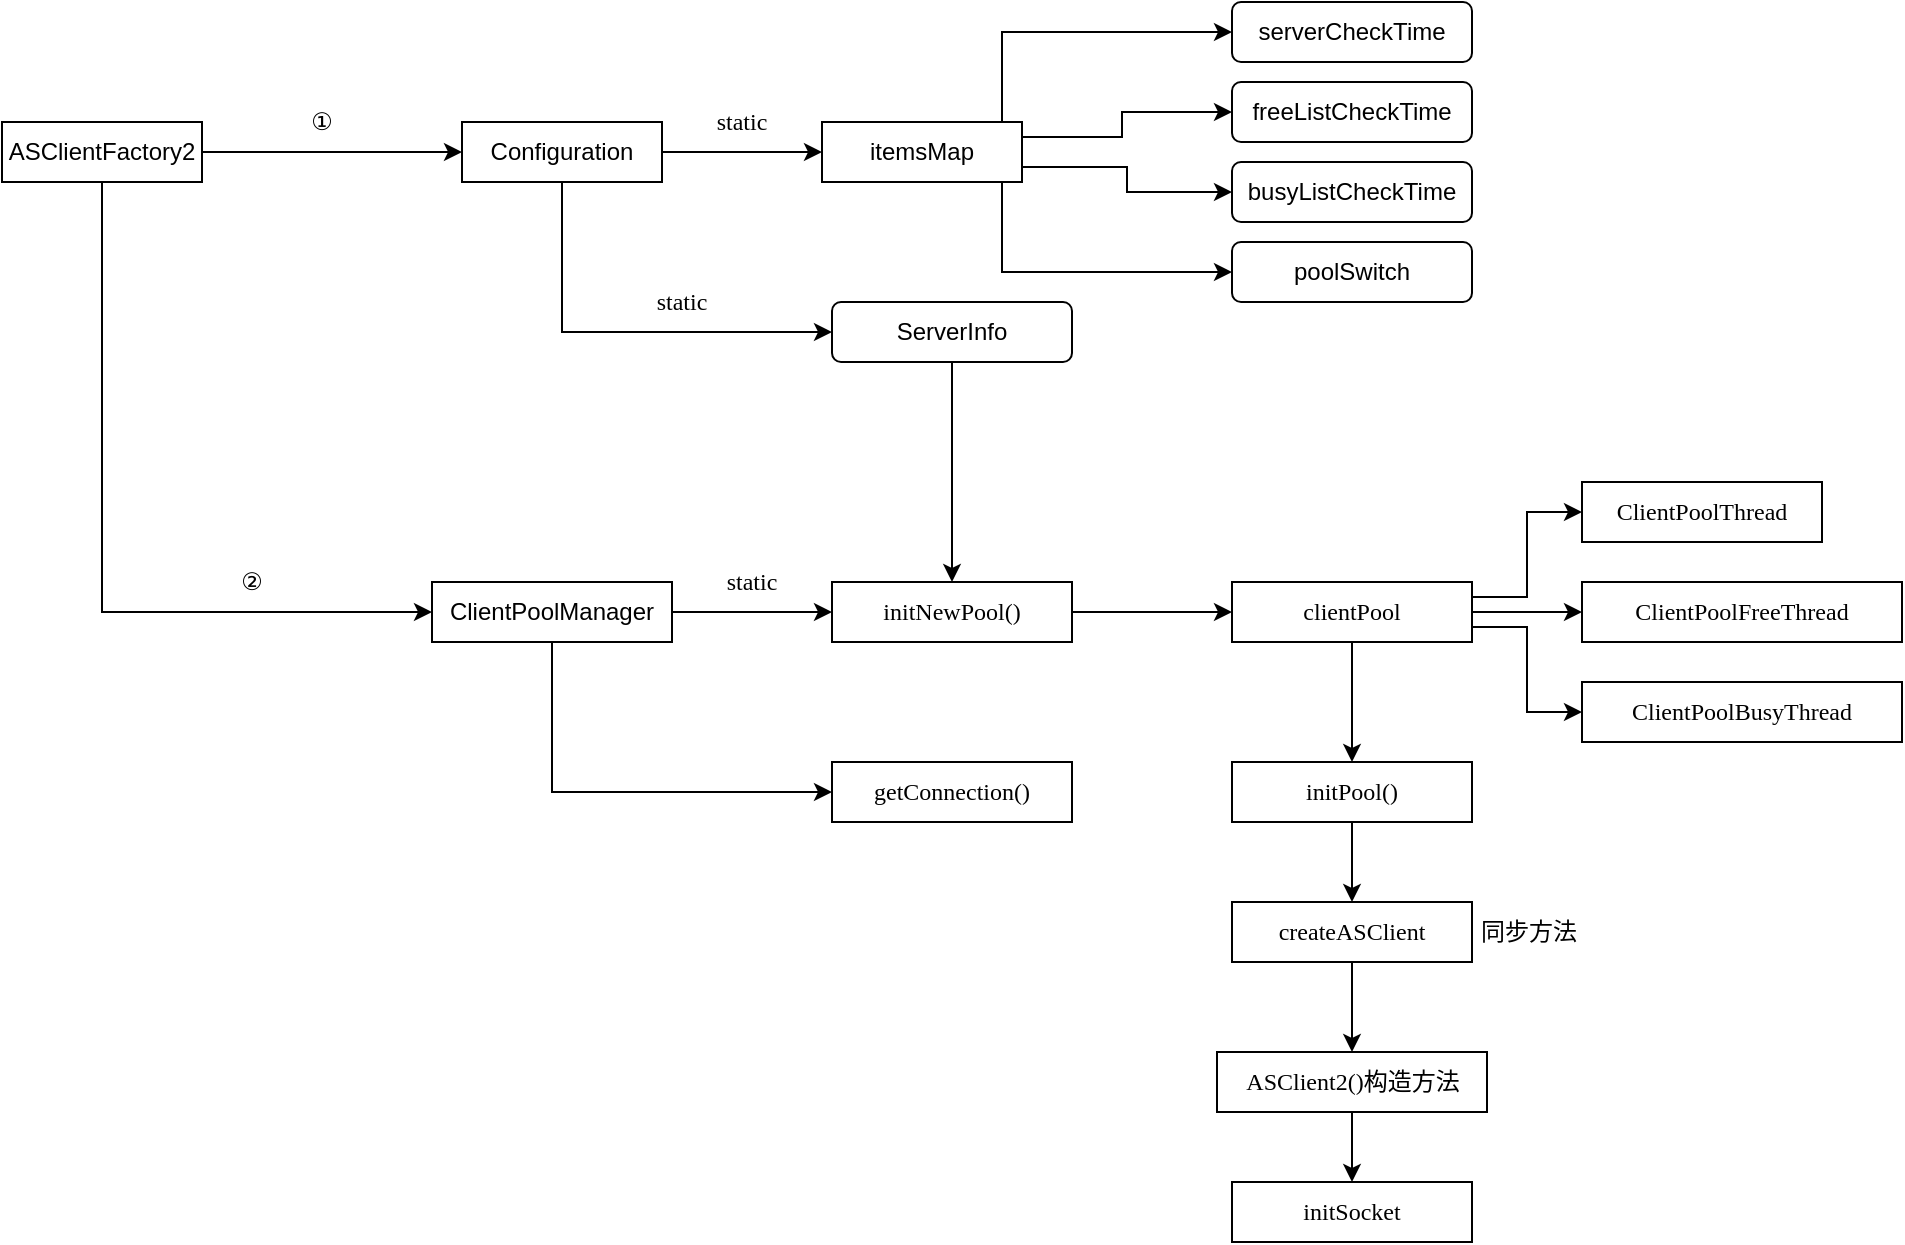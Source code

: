 <mxfile version="13.3.9" type="device"><diagram id="Vv-rn07Mq5VQBLKc2HbC" name="第 1 页"><mxGraphModel dx="1422" dy="832" grid="1" gridSize="10" guides="1" tooltips="1" connect="1" arrows="1" fold="1" page="1" pageScale="1" pageWidth="1654" pageHeight="1169" math="0" shadow="0"><root><mxCell id="0"/><mxCell id="1" parent="0"/><mxCell id="vtb3RUgDXy1sW8VhbMZ5-9" style="edgeStyle=orthogonalEdgeStyle;rounded=0;orthogonalLoop=1;jettySize=auto;html=1;exitX=1;exitY=0.5;exitDx=0;exitDy=0;entryX=0;entryY=0.5;entryDx=0;entryDy=0;" parent="1" source="vtb3RUgDXy1sW8VhbMZ5-1" target="vtb3RUgDXy1sW8VhbMZ5-7" edge="1"><mxGeometry relative="1" as="geometry"/></mxCell><mxCell id="vtb3RUgDXy1sW8VhbMZ5-20" style="edgeStyle=orthogonalEdgeStyle;rounded=0;orthogonalLoop=1;jettySize=auto;html=1;exitX=0.5;exitY=1;exitDx=0;exitDy=0;entryX=0;entryY=0.5;entryDx=0;entryDy=0;" parent="1" source="vtb3RUgDXy1sW8VhbMZ5-1" target="vtb3RUgDXy1sW8VhbMZ5-18" edge="1"><mxGeometry relative="1" as="geometry"/></mxCell><mxCell id="vtb3RUgDXy1sW8VhbMZ5-1" value="ASClientFactory2" style="rounded=0;whiteSpace=wrap;html=1;" parent="1" vertex="1"><mxGeometry x="50" y="90" width="100" height="30" as="geometry"/></mxCell><mxCell id="vtb3RUgDXy1sW8VhbMZ5-3" value="serverCheckTime" style="rounded=1;whiteSpace=wrap;html=1;" parent="1" vertex="1"><mxGeometry x="665" y="30" width="120" height="30" as="geometry"/></mxCell><mxCell id="vtb3RUgDXy1sW8VhbMZ5-4" value="freeListCheckTime" style="rounded=1;whiteSpace=wrap;html=1;" parent="1" vertex="1"><mxGeometry x="665" y="70" width="120" height="30" as="geometry"/></mxCell><mxCell id="vtb3RUgDXy1sW8VhbMZ5-6" value="busyListCheckTime" style="rounded=1;whiteSpace=wrap;html=1;" parent="1" vertex="1"><mxGeometry x="665" y="110" width="120" height="30" as="geometry"/></mxCell><mxCell id="vtb3RUgDXy1sW8VhbMZ5-14" style="edgeStyle=orthogonalEdgeStyle;rounded=0;orthogonalLoop=1;jettySize=auto;html=1;exitX=0.75;exitY=0;exitDx=0;exitDy=0;entryX=0;entryY=0.5;entryDx=0;entryDy=0;" parent="1" target="vtb3RUgDXy1sW8VhbMZ5-3" edge="1"><mxGeometry relative="1" as="geometry"><mxPoint x="550" y="90" as="sourcePoint"/><Array as="points"><mxPoint x="550" y="45"/></Array></mxGeometry></mxCell><mxCell id="vtb3RUgDXy1sW8VhbMZ5-15" style="edgeStyle=orthogonalEdgeStyle;rounded=0;orthogonalLoop=1;jettySize=auto;html=1;exitX=1;exitY=0.25;exitDx=0;exitDy=0;entryX=0;entryY=0.5;entryDx=0;entryDy=0;" parent="1" source="vtb3RUgDXy1sW8VhbMZ5-31" target="vtb3RUgDXy1sW8VhbMZ5-4" edge="1"><mxGeometry relative="1" as="geometry"><mxPoint x="575" y="97.5" as="sourcePoint"/><Array as="points"><mxPoint x="610" y="98"/><mxPoint x="610" y="85"/></Array></mxGeometry></mxCell><mxCell id="vtb3RUgDXy1sW8VhbMZ5-16" style="edgeStyle=orthogonalEdgeStyle;rounded=0;orthogonalLoop=1;jettySize=auto;html=1;exitX=1;exitY=0.75;exitDx=0;exitDy=0;entryX=0;entryY=0.5;entryDx=0;entryDy=0;" parent="1" source="vtb3RUgDXy1sW8VhbMZ5-31" target="vtb3RUgDXy1sW8VhbMZ5-6" edge="1"><mxGeometry relative="1" as="geometry"><mxPoint x="575" y="112.5" as="sourcePoint"/></mxGeometry></mxCell><mxCell id="vtb3RUgDXy1sW8VhbMZ5-17" style="edgeStyle=orthogonalEdgeStyle;rounded=0;orthogonalLoop=1;jettySize=auto;html=1;exitX=0.75;exitY=1;exitDx=0;exitDy=0;entryX=0;entryY=0.5;entryDx=0;entryDy=0;" parent="1" target="vtb3RUgDXy1sW8VhbMZ5-13" edge="1"><mxGeometry relative="1" as="geometry"><mxPoint x="550" y="120" as="sourcePoint"/><Array as="points"><mxPoint x="550" y="165"/></Array></mxGeometry></mxCell><mxCell id="vtb3RUgDXy1sW8VhbMZ5-32" style="edgeStyle=orthogonalEdgeStyle;rounded=0;orthogonalLoop=1;jettySize=auto;html=1;exitX=1;exitY=0.5;exitDx=0;exitDy=0;entryX=0;entryY=0.5;entryDx=0;entryDy=0;fontFamily=Microsoft Yahei Mono;" parent="1" source="vtb3RUgDXy1sW8VhbMZ5-7" target="vtb3RUgDXy1sW8VhbMZ5-31" edge="1"><mxGeometry relative="1" as="geometry"/></mxCell><mxCell id="vtb3RUgDXy1sW8VhbMZ5-34" style="edgeStyle=orthogonalEdgeStyle;rounded=0;orthogonalLoop=1;jettySize=auto;html=1;exitX=0.5;exitY=1;exitDx=0;exitDy=0;entryX=0;entryY=0.5;entryDx=0;entryDy=0;fontFamily=Microsoft Yahei Mono;" parent="1" source="vtb3RUgDXy1sW8VhbMZ5-7" target="vtb3RUgDXy1sW8VhbMZ5-30" edge="1"><mxGeometry relative="1" as="geometry"/></mxCell><mxCell id="vtb3RUgDXy1sW8VhbMZ5-7" value="Configuration" style="rounded=0;whiteSpace=wrap;html=1;" parent="1" vertex="1"><mxGeometry x="280" y="90" width="100" height="30" as="geometry"/></mxCell><mxCell id="vtb3RUgDXy1sW8VhbMZ5-13" value="poolSwitch" style="rounded=1;whiteSpace=wrap;html=1;" parent="1" vertex="1"><mxGeometry x="665" y="150" width="120" height="30" as="geometry"/></mxCell><mxCell id="vtb3RUgDXy1sW8VhbMZ5-24" style="edgeStyle=orthogonalEdgeStyle;rounded=0;orthogonalLoop=1;jettySize=auto;html=1;exitX=1;exitY=0.5;exitDx=0;exitDy=0;entryX=0;entryY=0.5;entryDx=0;entryDy=0;fontFamily=Microsoft Yahei Mono;" parent="1" source="vtb3RUgDXy1sW8VhbMZ5-18" target="vtb3RUgDXy1sW8VhbMZ5-23" edge="1"><mxGeometry relative="1" as="geometry"/></mxCell><mxCell id="vtb3RUgDXy1sW8VhbMZ5-40" style="edgeStyle=orthogonalEdgeStyle;rounded=0;orthogonalLoop=1;jettySize=auto;html=1;exitX=0.5;exitY=1;exitDx=0;exitDy=0;entryX=0;entryY=0.5;entryDx=0;entryDy=0;fontFamily=Microsoft Yahei Mono;" parent="1" source="vtb3RUgDXy1sW8VhbMZ5-18" target="vtb3RUgDXy1sW8VhbMZ5-37" edge="1"><mxGeometry relative="1" as="geometry"/></mxCell><mxCell id="vtb3RUgDXy1sW8VhbMZ5-18" value="ClientPoolManager" style="rounded=0;whiteSpace=wrap;html=1;" parent="1" vertex="1"><mxGeometry x="265" y="320" width="120" height="30" as="geometry"/></mxCell><mxCell id="vtb3RUgDXy1sW8VhbMZ5-21" value="①" style="text;html=1;strokeColor=none;fillColor=none;align=center;verticalAlign=middle;whiteSpace=wrap;rounded=0;" parent="1" vertex="1"><mxGeometry x="190" y="80" width="40" height="20" as="geometry"/></mxCell><mxCell id="vtb3RUgDXy1sW8VhbMZ5-22" value="②" style="text;html=1;strokeColor=none;fillColor=none;align=center;verticalAlign=middle;whiteSpace=wrap;rounded=0;" parent="1" vertex="1"><mxGeometry x="155" y="310" width="40" height="20" as="geometry"/></mxCell><mxCell id="vtb3RUgDXy1sW8VhbMZ5-43" style="edgeStyle=orthogonalEdgeStyle;rounded=0;orthogonalLoop=1;jettySize=auto;html=1;exitX=1;exitY=0.5;exitDx=0;exitDy=0;entryX=0;entryY=0.5;entryDx=0;entryDy=0;fontFamily=Microsoft Yahei Mono;" parent="1" source="vtb3RUgDXy1sW8VhbMZ5-23" target="vtb3RUgDXy1sW8VhbMZ5-42" edge="1"><mxGeometry relative="1" as="geometry"/></mxCell><mxCell id="vtb3RUgDXy1sW8VhbMZ5-23" value="initNewPool()" style="rounded=0;whiteSpace=wrap;html=1;fontFamily=Microsoft Yahei Mono;" parent="1" vertex="1"><mxGeometry x="465" y="320" width="120" height="30" as="geometry"/></mxCell><mxCell id="vtb3RUgDXy1sW8VhbMZ5-29" value="static" style="text;html=1;strokeColor=none;fillColor=none;align=center;verticalAlign=middle;whiteSpace=wrap;rounded=0;fontFamily=Microsoft Yahei Mono;" parent="1" vertex="1"><mxGeometry x="405" y="310" width="40" height="20" as="geometry"/></mxCell><mxCell id="vtb3RUgDXy1sW8VhbMZ5-41" style="edgeStyle=orthogonalEdgeStyle;rounded=0;orthogonalLoop=1;jettySize=auto;html=1;exitX=0.5;exitY=1;exitDx=0;exitDy=0;fontFamily=Microsoft Yahei Mono;" parent="1" source="vtb3RUgDXy1sW8VhbMZ5-30" target="vtb3RUgDXy1sW8VhbMZ5-23" edge="1"><mxGeometry relative="1" as="geometry"/></mxCell><mxCell id="vtb3RUgDXy1sW8VhbMZ5-30" value="ServerInfo" style="rounded=1;whiteSpace=wrap;html=1;" parent="1" vertex="1"><mxGeometry x="465" y="180" width="120" height="30" as="geometry"/></mxCell><mxCell id="vtb3RUgDXy1sW8VhbMZ5-31" value="itemsMap" style="rounded=0;whiteSpace=wrap;html=1;" parent="1" vertex="1"><mxGeometry x="460" y="90" width="100" height="30" as="geometry"/></mxCell><mxCell id="vtb3RUgDXy1sW8VhbMZ5-33" value="static" style="text;html=1;strokeColor=none;fillColor=none;align=center;verticalAlign=middle;whiteSpace=wrap;rounded=0;fontFamily=Microsoft Yahei Mono;" parent="1" vertex="1"><mxGeometry x="400" y="80" width="40" height="20" as="geometry"/></mxCell><mxCell id="vtb3RUgDXy1sW8VhbMZ5-35" value="static" style="text;html=1;strokeColor=none;fillColor=none;align=center;verticalAlign=middle;whiteSpace=wrap;rounded=0;fontFamily=Microsoft Yahei Mono;" parent="1" vertex="1"><mxGeometry x="370" y="170" width="40" height="20" as="geometry"/></mxCell><mxCell id="vtb3RUgDXy1sW8VhbMZ5-37" value="getConnection()" style="rounded=0;whiteSpace=wrap;html=1;fontFamily=Microsoft Yahei Mono;" parent="1" vertex="1"><mxGeometry x="465" y="410" width="120" height="30" as="geometry"/></mxCell><mxCell id="vtb3RUgDXy1sW8VhbMZ5-47" style="edgeStyle=orthogonalEdgeStyle;rounded=0;orthogonalLoop=1;jettySize=auto;html=1;exitX=1;exitY=0.25;exitDx=0;exitDy=0;entryX=0;entryY=0.5;entryDx=0;entryDy=0;fontFamily=Microsoft Yahei Mono;" parent="1" source="vtb3RUgDXy1sW8VhbMZ5-42" target="vtb3RUgDXy1sW8VhbMZ5-44" edge="1"><mxGeometry relative="1" as="geometry"/></mxCell><mxCell id="vtb3RUgDXy1sW8VhbMZ5-48" style="edgeStyle=orthogonalEdgeStyle;rounded=0;orthogonalLoop=1;jettySize=auto;html=1;exitX=1;exitY=0.5;exitDx=0;exitDy=0;entryX=0;entryY=0.5;entryDx=0;entryDy=0;fontFamily=Microsoft Yahei Mono;" parent="1" source="vtb3RUgDXy1sW8VhbMZ5-42" target="vtb3RUgDXy1sW8VhbMZ5-45" edge="1"><mxGeometry relative="1" as="geometry"/></mxCell><mxCell id="vtb3RUgDXy1sW8VhbMZ5-49" style="edgeStyle=orthogonalEdgeStyle;rounded=0;orthogonalLoop=1;jettySize=auto;html=1;exitX=1;exitY=0.75;exitDx=0;exitDy=0;entryX=0;entryY=0.5;entryDx=0;entryDy=0;fontFamily=Microsoft Yahei Mono;" parent="1" source="vtb3RUgDXy1sW8VhbMZ5-42" target="vtb3RUgDXy1sW8VhbMZ5-46" edge="1"><mxGeometry relative="1" as="geometry"/></mxCell><mxCell id="vtb3RUgDXy1sW8VhbMZ5-51" value="" style="edgeStyle=orthogonalEdgeStyle;rounded=0;orthogonalLoop=1;jettySize=auto;html=1;fontFamily=Microsoft Yahei Mono;" parent="1" source="vtb3RUgDXy1sW8VhbMZ5-42" target="vtb3RUgDXy1sW8VhbMZ5-50" edge="1"><mxGeometry relative="1" as="geometry"/></mxCell><mxCell id="vtb3RUgDXy1sW8VhbMZ5-42" value="clientPool" style="rounded=0;whiteSpace=wrap;html=1;fontFamily=Microsoft Yahei Mono;" parent="1" vertex="1"><mxGeometry x="665" y="320" width="120" height="30" as="geometry"/></mxCell><mxCell id="vtb3RUgDXy1sW8VhbMZ5-44" value="ClientPoolThread" style="rounded=0;whiteSpace=wrap;html=1;fontFamily=Microsoft Yahei Mono;" parent="1" vertex="1"><mxGeometry x="840" y="270" width="120" height="30" as="geometry"/></mxCell><mxCell id="vtb3RUgDXy1sW8VhbMZ5-45" value="ClientPoolFreeThread" style="rounded=0;whiteSpace=wrap;html=1;fontFamily=Microsoft Yahei Mono;" parent="1" vertex="1"><mxGeometry x="840" y="320" width="160" height="30" as="geometry"/></mxCell><mxCell id="vtb3RUgDXy1sW8VhbMZ5-46" value="ClientPoolBusyThread" style="rounded=0;whiteSpace=wrap;html=1;fontFamily=Microsoft Yahei Mono;" parent="1" vertex="1"><mxGeometry x="840" y="370" width="160" height="30" as="geometry"/></mxCell><mxCell id="NNZxc4QHJC3lNhOlVgAB-2" style="edgeStyle=orthogonalEdgeStyle;rounded=0;orthogonalLoop=1;jettySize=auto;html=1;exitX=0.5;exitY=1;exitDx=0;exitDy=0;entryX=0.5;entryY=0;entryDx=0;entryDy=0;" parent="1" source="vtb3RUgDXy1sW8VhbMZ5-50" target="NNZxc4QHJC3lNhOlVgAB-1" edge="1"><mxGeometry relative="1" as="geometry"/></mxCell><mxCell id="vtb3RUgDXy1sW8VhbMZ5-50" value="initPool()" style="rounded=0;whiteSpace=wrap;html=1;fontFamily=Microsoft Yahei Mono;" parent="1" vertex="1"><mxGeometry x="665" y="410" width="120" height="30" as="geometry"/></mxCell><mxCell id="Z32NyDMnfyE2RpwGbkKt-6" style="edgeStyle=orthogonalEdgeStyle;rounded=0;orthogonalLoop=1;jettySize=auto;html=1;exitX=0.5;exitY=1;exitDx=0;exitDy=0;entryX=0.5;entryY=0;entryDx=0;entryDy=0;" edge="1" parent="1" source="NNZxc4QHJC3lNhOlVgAB-1" target="Z32NyDMnfyE2RpwGbkKt-5"><mxGeometry relative="1" as="geometry"/></mxCell><mxCell id="NNZxc4QHJC3lNhOlVgAB-1" value="createASClient" style="rounded=0;whiteSpace=wrap;html=1;fontFamily=Microsoft Yahei Mono;" parent="1" vertex="1"><mxGeometry x="665" y="480" width="120" height="30" as="geometry"/></mxCell><mxCell id="Z32NyDMnfyE2RpwGbkKt-2" value="同步方法" style="text;html=1;strokeColor=none;fillColor=none;align=center;verticalAlign=middle;whiteSpace=wrap;rounded=0;" vertex="1" parent="1"><mxGeometry x="787" y="485" width="53" height="20" as="geometry"/></mxCell><mxCell id="Z32NyDMnfyE2RpwGbkKt-9" style="edgeStyle=orthogonalEdgeStyle;rounded=0;orthogonalLoop=1;jettySize=auto;html=1;exitX=0.5;exitY=1;exitDx=0;exitDy=0;entryX=0.5;entryY=0;entryDx=0;entryDy=0;" edge="1" parent="1" source="Z32NyDMnfyE2RpwGbkKt-5" target="Z32NyDMnfyE2RpwGbkKt-8"><mxGeometry relative="1" as="geometry"/></mxCell><mxCell id="Z32NyDMnfyE2RpwGbkKt-5" value="ASClient2()构造方法" style="rounded=0;whiteSpace=wrap;html=1;fontFamily=Microsoft Yahei Mono;" vertex="1" parent="1"><mxGeometry x="657.5" y="555" width="135" height="30" as="geometry"/></mxCell><mxCell id="Z32NyDMnfyE2RpwGbkKt-8" value="initSocket" style="rounded=0;whiteSpace=wrap;html=1;fontFamily=Microsoft Yahei Mono;" vertex="1" parent="1"><mxGeometry x="665" y="620" width="120" height="30" as="geometry"/></mxCell></root></mxGraphModel></diagram></mxfile>
